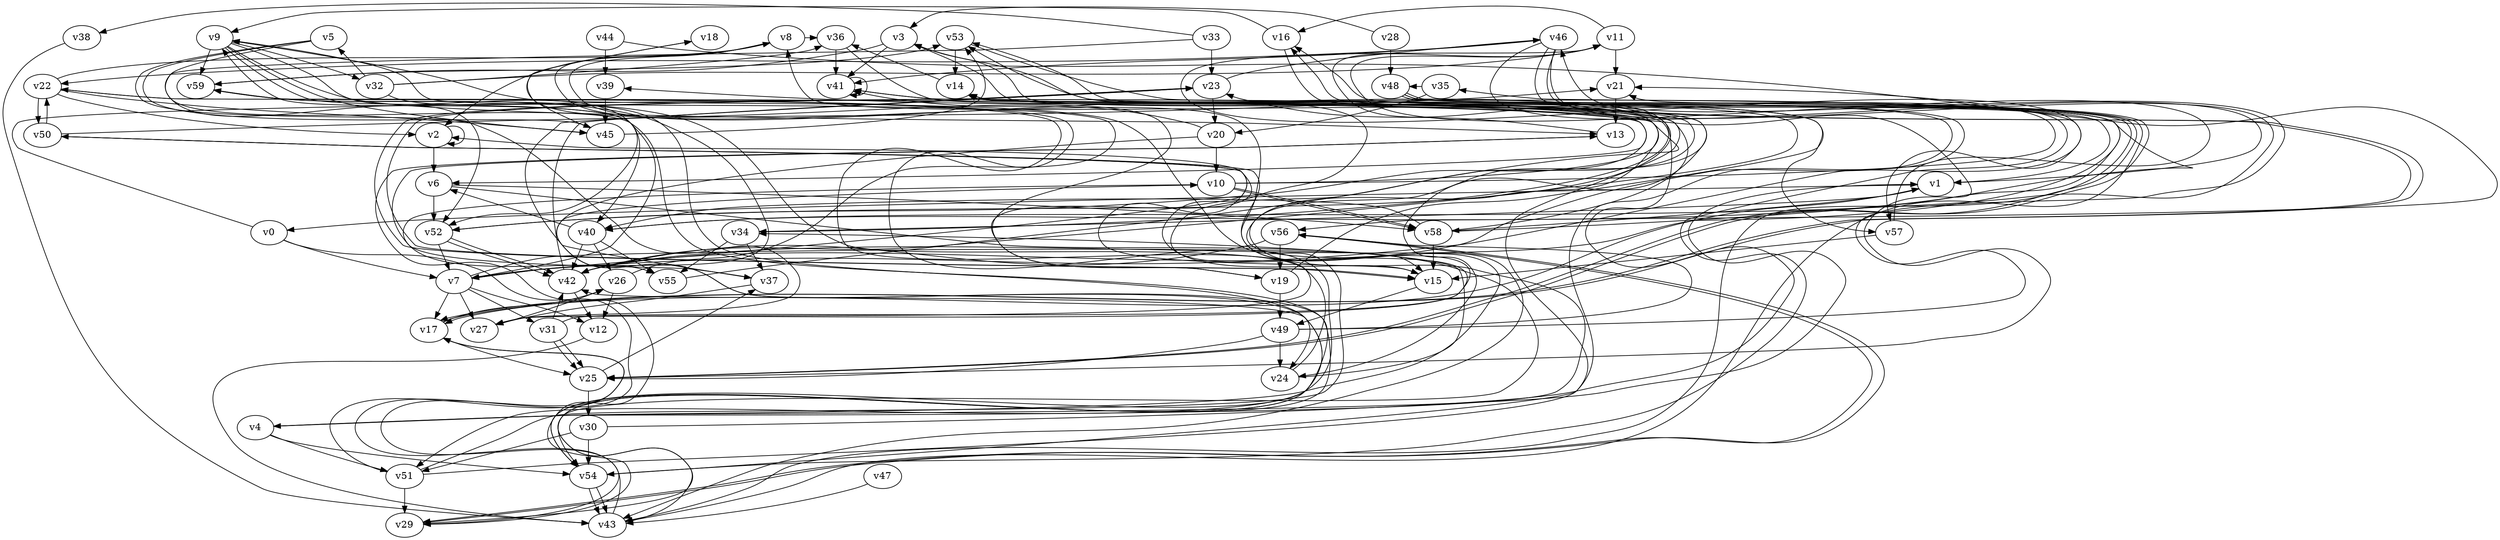 // Benchmark game 77 - 60 vertices
digraph G {
    v0 [name="v0", player=0];
    v1 [name="v1", player=0];
    v2 [name="v2", player=0];
    v3 [name="v3", player=0];
    v4 [name="v4", player=1, target=1];
    v5 [name="v5", player=0];
    v6 [name="v6", player=1];
    v7 [name="v7", player=0, target=1];
    v8 [name="v8", player=1, target=1];
    v9 [name="v9", player=0];
    v10 [name="v10", player=1];
    v11 [name="v11", player=0];
    v12 [name="v12", player=0];
    v13 [name="v13", player=1];
    v14 [name="v14", player=0];
    v15 [name="v15", player=1];
    v16 [name="v16", player=1];
    v17 [name="v17", player=0];
    v18 [name="v18", player=1];
    v19 [name="v19", player=1];
    v20 [name="v20", player=1];
    v21 [name="v21", player=0];
    v22 [name="v22", player=0];
    v23 [name="v23", player=1];
    v24 [name="v24", player=0];
    v25 [name="v25", player=0];
    v26 [name="v26", player=1, target=1];
    v27 [name="v27", player=0];
    v28 [name="v28", player=1];
    v29 [name="v29", player=0];
    v30 [name="v30", player=0];
    v31 [name="v31", player=1];
    v32 [name="v32", player=0];
    v33 [name="v33", player=1, target=1];
    v34 [name="v34", player=0];
    v35 [name="v35", player=1];
    v36 [name="v36", player=1];
    v37 [name="v37", player=1];
    v38 [name="v38", player=0];
    v39 [name="v39", player=0];
    v40 [name="v40", player=0];
    v41 [name="v41", player=0];
    v42 [name="v42", player=1];
    v43 [name="v43", player=0];
    v44 [name="v44", player=0];
    v45 [name="v45", player=0];
    v46 [name="v46", player=0, target=1];
    v47 [name="v47", player=0, target=1];
    v48 [name="v48", player=1];
    v49 [name="v49", player=0];
    v50 [name="v50", player=0];
    v51 [name="v51", player=0];
    v52 [name="v52", player=0];
    v53 [name="v53", player=0];
    v54 [name="v54", player=1];
    v55 [name="v55", player=0, target=1];
    v56 [name="v56", player=1];
    v57 [name="v57", player=1, target=1];
    v58 [name="v58", player=1];
    v59 [name="v59", player=1];

    v0 -> v23 [constraint="time % 3 == 2"];
    v1 -> v0 [constraint="time % 2 == 0"];
    v2 -> v2 [constraint="time % 2 == 1"];
    v3 -> v59 [constraint="time >= 3"];
    v4 -> v14 [constraint="time <= 9"];
    v5 -> v45 [constraint="time == 11"];
    v6 -> v54 [constraint="time <= 8"];
    v7 -> v15 [constraint="time == 6"];
    v8 -> v2 [constraint="time <= 9"];
    v9 -> v32;
    v10 -> v21 [constraint="time <= 18"];
    v11 -> v16 [constraint="time == 0"];
    v12 -> v43 [constraint="(time % 4 == 0) || (time % 4 == 1)"];
    v13 -> v29 [constraint="time == 18"];
    v14 -> v6 [constraint="time % 3 == 0"];
    v15 -> v49;
    v16 -> v1 [constraint="time % 6 == 0"];
    v17 -> v26 [constraint="time % 2 == 1"];
    v18 -> v19 [constraint="time == 19"];
    v19 -> v2 [constraint="time <= 10"];
    v20 -> v37 [constraint="time >= 9"];
    v21 -> v13;
    v22 -> v50;
    v23 -> v15 [constraint="time >= 12"];
    v24 -> v34 [constraint="time >= 2"];
    v25 -> v39 [constraint="time == 5"];
    v26 -> v9 [constraint="time % 3 == 0"];
    v27 -> v26 [constraint="time == 16"];
    v28 -> v3 [constraint="time == 17"];
    v29 -> v56 [constraint="time == 13"];
    v30 -> v53 [constraint="(time % 2 == 1) || (time % 3 == 2)"];
    v31 -> v25 [constraint="time <= 7"];
    v32 -> v36 [constraint="time % 5 == 2"];
    v33 -> v23;
    v34 -> v37;
    v35 -> v48 [constraint="time >= 5"];
    v36 -> v41;
    v37 -> v27 [constraint="time == 6"];
    v38 -> v43 [constraint="time == 6"];
    v39 -> v45;
    v40 -> v26 [constraint="time == 9"];
    v41 -> v41 [constraint="time % 3 == 1"];
    v42 -> v12;
    v43 -> v10 [constraint="time == 13"];
    v44 -> v56 [constraint="time >= 2"];
    v45 -> v18 [constraint="(time % 3 == 0) || (time % 5 == 1)"];
    v46 -> v41 [constraint="time % 4 == 2"];
    v47 -> v43;
    v48 -> v43 [constraint="time % 6 == 5"];
    v49 -> v56 [constraint="(time >= 8) && (time <= 24)"];
    v50 -> v43 [constraint="time % 6 == 3"];
    v51 -> v9 [constraint="time % 4 == 0"];
    v52 -> v42 [constraint="time % 5 == 2"];
    v53 -> v14;
    v54 -> v21 [constraint="time >= 15"];
    v55 -> v8 [constraint="time >= 5"];
    v56 -> v29 [constraint="(time % 3 == 0) || (time % 4 == 2)"];
    v57 -> v15;
    v58 -> v16 [constraint="time <= 6"];
    v59 -> v51 [constraint="time % 2 == 0"];
    v45 -> v53 [constraint="time == 16"];
    v31 -> v25;
    v46 -> v17 [constraint="time == 14"];
    v49 -> v46 [constraint="time == 18"];
    v43 -> v17 [constraint="time == 14"];
    v25 -> v37 [constraint="time >= 12"];
    v51 -> v17 [constraint="time >= 15"];
    v58 -> v40 [constraint="time == 6"];
    v23 -> v15 [constraint="time == 18"];
    v30 -> v54;
    v24 -> v59 [constraint="time >= 13"];
    v32 -> v24 [constraint="(time % 2 == 1) || (time % 3 == 0)"];
    v11 -> v21;
    v1 -> v34 [constraint="time % 2 == 1"];
    v59 -> v53 [constraint="time <= 14"];
    v32 -> v5 [constraint="time >= 3"];
    v48 -> v25 [constraint="time % 4 == 2"];
    v36 -> v24 [constraint="time == 14"];
    v11 -> v7 [constraint="time <= 12"];
    v0 -> v29 [constraint="time <= 13"];
    v8 -> v15 [constraint="time == 18"];
    v7 -> v17;
    v7 -> v59 [constraint="time >= 1"];
    v42 -> v16 [constraint="time % 6 == 1"];
    v15 -> v50 [constraint="time <= 18"];
    v52 -> v7 [constraint="time == 10"];
    v56 -> v19;
    v51 -> v3 [constraint="time == 13"];
    v14 -> v42 [constraint="time >= 4"];
    v6 -> v58 [constraint="time % 2 == 0"];
    v34 -> v41 [constraint="time % 2 == 1"];
    v33 -> v52 [constraint="time == 5"];
    v9 -> v59;
    v23 -> v46 [constraint="time % 2 == 1"];
    v20 -> v10;
    v52 -> v42;
    v57 -> v11 [constraint="time == 16"];
    v51 -> v29;
    v54 -> v43 [constraint="time % 5 == 0"];
    v7 -> v31;
    v10 -> v55 [constraint="time % 2 == 1"];
    v50 -> v21 [constraint="time <= 9"];
    v14 -> v57 [constraint="time == 14"];
    v8 -> v36 [constraint="time == 10"];
    v26 -> v12;
    v0 -> v7;
    v3 -> v41 [constraint="time >= 15"];
    v48 -> v40 [constraint="time >= 14"];
    v9 -> v52 [constraint="time == 17"];
    v4 -> v1 [constraint="time <= 16"];
    v20 -> v41 [constraint="time % 2 == 0"];
    v1 -> v58;
    v54 -> v43;
    v8 -> v4 [constraint="time == 10"];
    v29 -> v42 [constraint="time >= 4"];
    v7 -> v27;
    v19 -> v14 [constraint="(time >= 2) && (time <= 18)"];
    v48 -> v25 [constraint="time % 2 == 1"];
    v10 -> v58;
    v7 -> v12 [constraint="time == 11"];
    v22 -> v45;
    v49 -> v25;
    v46 -> v1 [constraint="time % 3 == 2"];
    v46 -> v40 [constraint="time <= 12"];
    v22 -> v8 [constraint="time >= 10"];
    v22 -> v52 [constraint="time <= 11"];
    v58 -> v15;
    v9 -> v40 [constraint="time % 5 == 1"];
    v44 -> v39;
    v33 -> v38 [constraint="time % 2 == 1"];
    v23 -> v54 [constraint="time == 7"];
    v50 -> v22;
    v14 -> v27 [constraint="time == 16"];
    v22 -> v2 [constraint="time == 2"];
    v58 -> v3 [constraint="time % 5 == 0"];
    v32 -> v11 [constraint="time == 15"];
    v50 -> v7 [constraint="time >= 13"];
    v10 -> v53 [constraint="time <= 17"];
    v2 -> v6;
    v7 -> v9 [constraint="time == 11"];
    v41 -> v54 [constraint="(time >= 4) && (time <= 23)"];
    v43 -> v35 [constraint="time % 3 == 2"];
    v5 -> v54 [constraint="time == 20"];
    v27 -> v59 [constraint="time >= 5"];
    v34 -> v55;
    v25 -> v30;
    v28 -> v48;
    v9 -> v13 [constraint="(time >= 3) && (time <= 17)"];
    v10 -> v58 [constraint="time >= 1"];
    v40 -> v6 [constraint="time >= 5"];
    v16 -> v9 [constraint="time == 18"];
    v9 -> v45 [constraint="time >= 11"];
    v40 -> v55;
    v46 -> v22 [constraint="time == 12"];
    v11 -> v52 [constraint="time <= 15"];
    v13 -> v23 [constraint="time % 5 == 1"];
    v53 -> v57 [constraint="time % 5 == 1"];
    v4 -> v54 [constraint="time % 6 == 0"];
    v17 -> v25 [constraint="time % 5 == 2"];
    v6 -> v52;
    v31 -> v42 [constraint="time == 17"];
    v19 -> v49;
    v35 -> v20;
    v56 -> v42;
    v49 -> v24;
    v42 -> v3 [constraint="time % 4 == 3"];
    v14 -> v36 [constraint="time >= 8"];
    v42 -> v23 [constraint="time == 10"];
    v46 -> v17 [constraint="time >= 1"];
    v23 -> v20;
    v4 -> v51;
    v40 -> v42;
    v5 -> v27 [constraint="(time % 2 == 1) || (time % 4 == 1)"];
    v17 -> v1 [constraint="time % 2 == 1"];
    v37 -> v13 [constraint="time % 5 == 4"];
    v31 -> v22 [constraint="time >= 1"];
    v30 -> v51;
}
